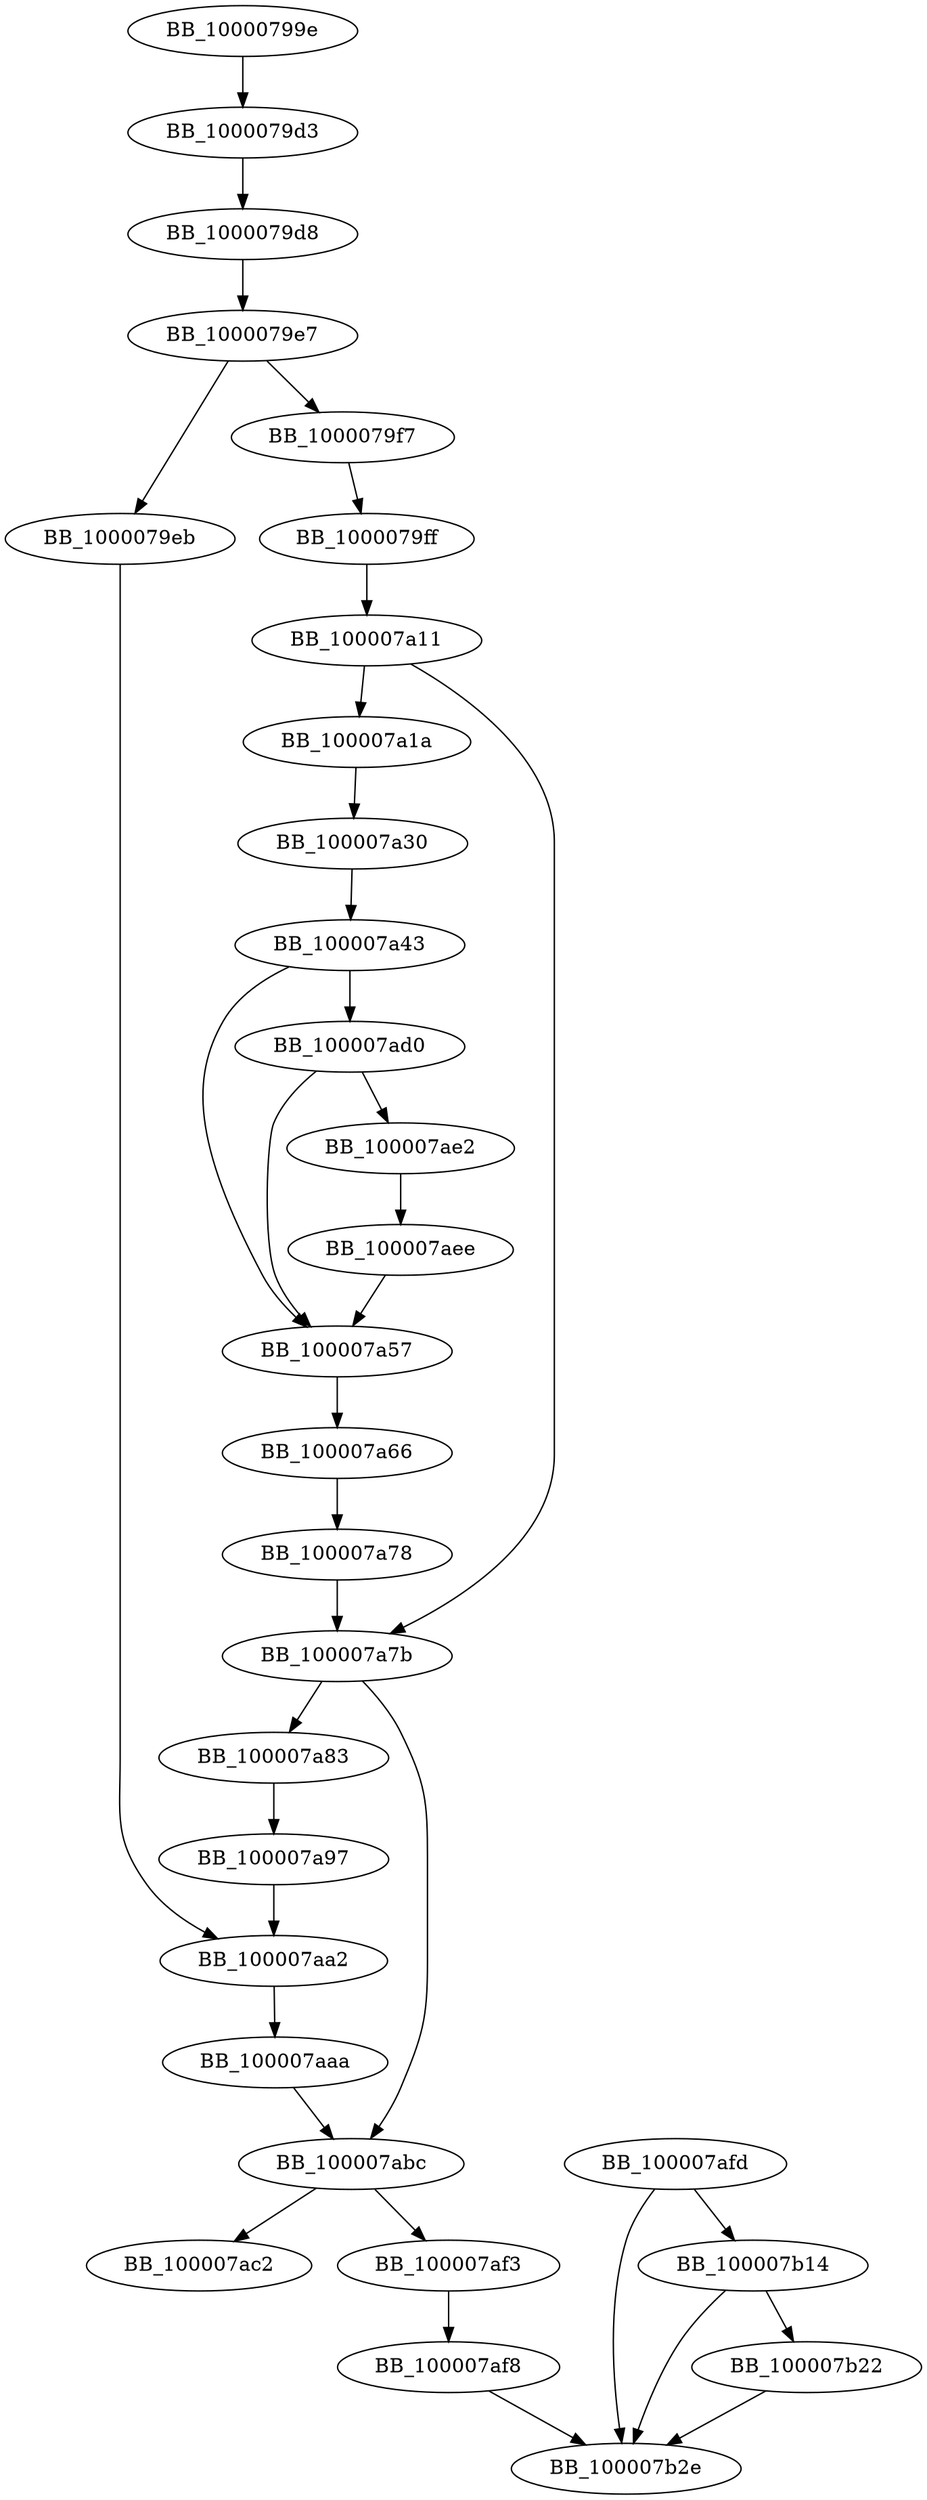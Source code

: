 DiGraph __ZN8HandlePP7setPathEPc{
BB_10000799e->BB_1000079d3
BB_1000079d3->BB_1000079d8
BB_1000079d8->BB_1000079e7
BB_1000079e7->BB_1000079eb
BB_1000079e7->BB_1000079f7
BB_1000079eb->BB_100007aa2
BB_1000079f7->BB_1000079ff
BB_1000079ff->BB_100007a11
BB_100007a11->BB_100007a1a
BB_100007a11->BB_100007a7b
BB_100007a1a->BB_100007a30
BB_100007a30->BB_100007a43
BB_100007a43->BB_100007a57
BB_100007a43->BB_100007ad0
BB_100007a57->BB_100007a66
BB_100007a66->BB_100007a78
BB_100007a78->BB_100007a7b
BB_100007a7b->BB_100007a83
BB_100007a7b->BB_100007abc
BB_100007a83->BB_100007a97
BB_100007a97->BB_100007aa2
BB_100007aa2->BB_100007aaa
BB_100007aaa->BB_100007abc
BB_100007abc->BB_100007ac2
BB_100007abc->BB_100007af3
BB_100007ad0->BB_100007a57
BB_100007ad0->BB_100007ae2
BB_100007ae2->BB_100007aee
BB_100007aee->BB_100007a57
BB_100007af3->BB_100007af8
BB_100007af8->BB_100007b2e
BB_100007afd->BB_100007b14
BB_100007afd->BB_100007b2e
BB_100007b14->BB_100007b22
BB_100007b14->BB_100007b2e
BB_100007b22->BB_100007b2e
}

